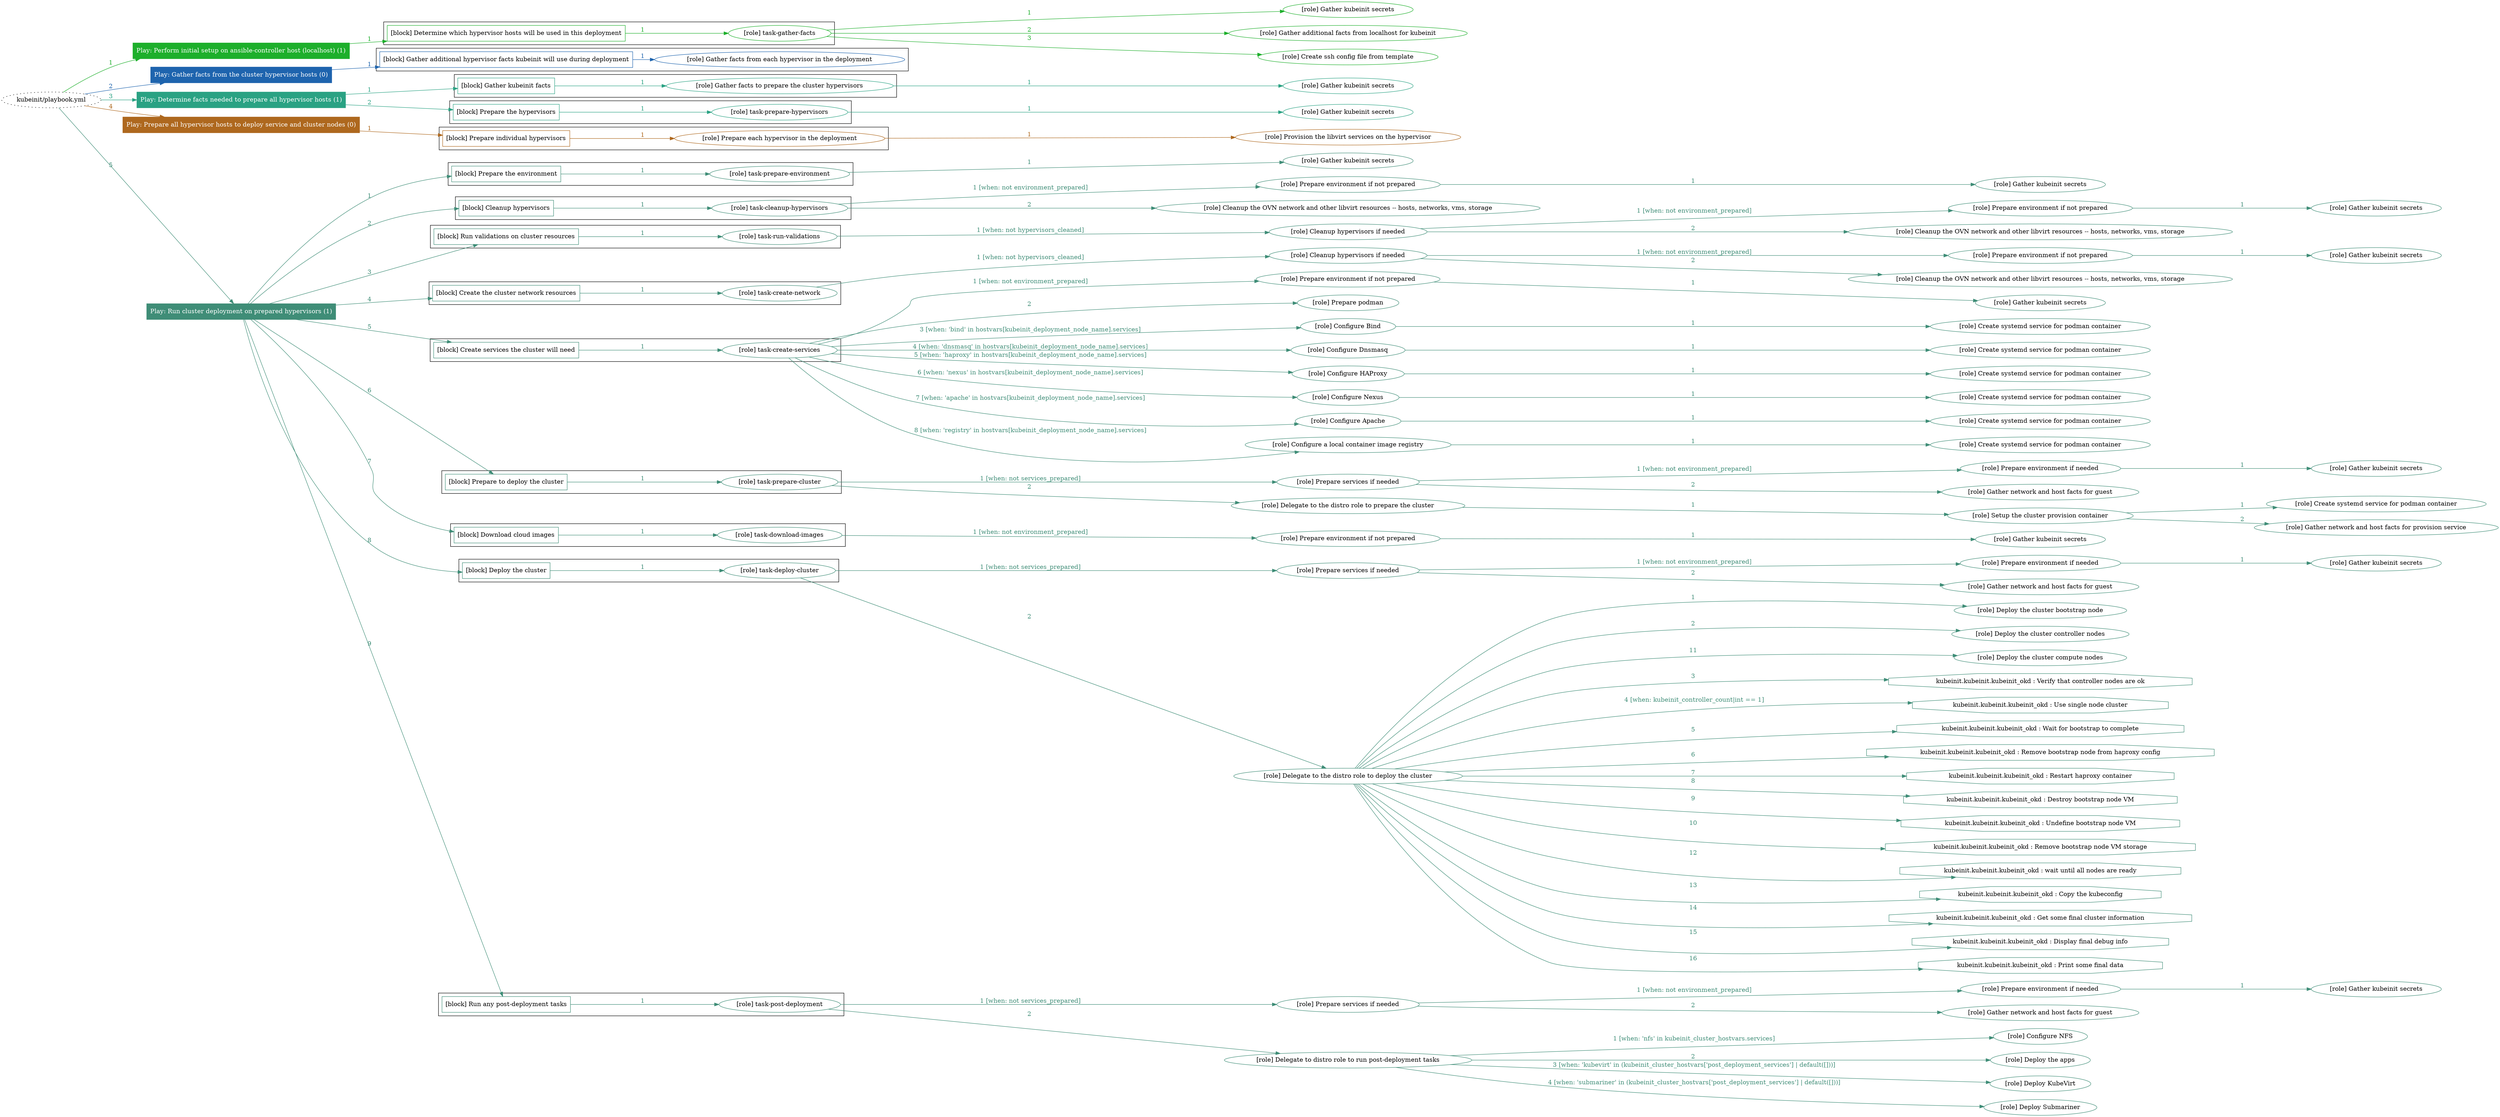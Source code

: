 digraph {
	graph [concentrate=true ordering=in rankdir=LR ratio=fill]
	edge [esep=5 sep=10]
	"kubeinit/playbook.yml" [URL="/home/runner/work/kubeinit/kubeinit/kubeinit/playbook.yml" id=playbook_97038abb style=dotted]
	play_03df67b2 [label="Play: Perform initial setup on ansible-controller host (localhost) (1)" URL="/home/runner/work/kubeinit/kubeinit/kubeinit/playbook.yml" color="#1daf2b" fontcolor="#ffffff" id=play_03df67b2 shape=box style=filled tooltip=localhost]
	"kubeinit/playbook.yml" -> play_03df67b2 [label="1 " color="#1daf2b" fontcolor="#1daf2b" id=edge_74263d75 labeltooltip="1 " tooltip="1 "]
	subgraph "Gather kubeinit secrets" {
		role_fb8f2cb3 [label="[role] Gather kubeinit secrets" URL="/home/runner/.ansible/collections/ansible_collections/kubeinit/kubeinit/roles/kubeinit_prepare/tasks/build_hypervisors_group.yml" color="#1daf2b" id=role_fb8f2cb3 tooltip="Gather kubeinit secrets"]
	}
	subgraph "Gather additional facts from localhost for kubeinit" {
		role_00f225ff [label="[role] Gather additional facts from localhost for kubeinit" URL="/home/runner/.ansible/collections/ansible_collections/kubeinit/kubeinit/roles/kubeinit_prepare/tasks/build_hypervisors_group.yml" color="#1daf2b" id=role_00f225ff tooltip="Gather additional facts from localhost for kubeinit"]
	}
	subgraph "Create ssh config file from template" {
		role_74d74114 [label="[role] Create ssh config file from template" URL="/home/runner/.ansible/collections/ansible_collections/kubeinit/kubeinit/roles/kubeinit_prepare/tasks/build_hypervisors_group.yml" color="#1daf2b" id=role_74d74114 tooltip="Create ssh config file from template"]
	}
	subgraph "task-gather-facts" {
		role_7e463cb2 [label="[role] task-gather-facts" URL="/home/runner/work/kubeinit/kubeinit/kubeinit/playbook.yml" color="#1daf2b" id=role_7e463cb2 tooltip="task-gather-facts"]
		role_7e463cb2 -> role_fb8f2cb3 [label="1 " color="#1daf2b" fontcolor="#1daf2b" id=edge_ab14f957 labeltooltip="1 " tooltip="1 "]
		role_7e463cb2 -> role_00f225ff [label="2 " color="#1daf2b" fontcolor="#1daf2b" id=edge_50ade122 labeltooltip="2 " tooltip="2 "]
		role_7e463cb2 -> role_74d74114 [label="3 " color="#1daf2b" fontcolor="#1daf2b" id=edge_1b27d3d6 labeltooltip="3 " tooltip="3 "]
	}
	subgraph "Play: Perform initial setup on ansible-controller host (localhost) (1)" {
		play_03df67b2 -> block_2ae6e36f [label=1 color="#1daf2b" fontcolor="#1daf2b" id=edge_0ad92e97 labeltooltip=1 tooltip=1]
		subgraph cluster_block_2ae6e36f {
			block_2ae6e36f [label="[block] Determine which hypervisor hosts will be used in this deployment" URL="/home/runner/work/kubeinit/kubeinit/kubeinit/playbook.yml" color="#1daf2b" id=block_2ae6e36f labeltooltip="Determine which hypervisor hosts will be used in this deployment" shape=box tooltip="Determine which hypervisor hosts will be used in this deployment"]
			block_2ae6e36f -> role_7e463cb2 [label="1 " color="#1daf2b" fontcolor="#1daf2b" id=edge_d473a0b3 labeltooltip="1 " tooltip="1 "]
		}
	}
	play_be7074a9 [label="Play: Gather facts from the cluster hypervisor hosts (0)" URL="/home/runner/work/kubeinit/kubeinit/kubeinit/playbook.yml" color="#1e64ae" fontcolor="#ffffff" id=play_be7074a9 shape=box style=filled tooltip="Play: Gather facts from the cluster hypervisor hosts (0)"]
	"kubeinit/playbook.yml" -> play_be7074a9 [label="2 " color="#1e64ae" fontcolor="#1e64ae" id=edge_7219b8a0 labeltooltip="2 " tooltip="2 "]
	subgraph "Gather facts from each hypervisor in the deployment" {
		role_b377a612 [label="[role] Gather facts from each hypervisor in the deployment" URL="/home/runner/work/kubeinit/kubeinit/kubeinit/playbook.yml" color="#1e64ae" id=role_b377a612 tooltip="Gather facts from each hypervisor in the deployment"]
	}
	subgraph "Play: Gather facts from the cluster hypervisor hosts (0)" {
		play_be7074a9 -> block_99c26bfa [label=1 color="#1e64ae" fontcolor="#1e64ae" id=edge_43b965ce labeltooltip=1 tooltip=1]
		subgraph cluster_block_99c26bfa {
			block_99c26bfa [label="[block] Gather additional hypervisor facts kubeinit will use during deployment" URL="/home/runner/work/kubeinit/kubeinit/kubeinit/playbook.yml" color="#1e64ae" id=block_99c26bfa labeltooltip="Gather additional hypervisor facts kubeinit will use during deployment" shape=box tooltip="Gather additional hypervisor facts kubeinit will use during deployment"]
			block_99c26bfa -> role_b377a612 [label="1 " color="#1e64ae" fontcolor="#1e64ae" id=edge_d4ed68bb labeltooltip="1 " tooltip="1 "]
		}
	}
	play_e9ed28de [label="Play: Determine facts needed to prepare all hypervisor hosts (1)" URL="/home/runner/work/kubeinit/kubeinit/kubeinit/playbook.yml" color="#2aa283" fontcolor="#ffffff" id=play_e9ed28de shape=box style=filled tooltip=localhost]
	"kubeinit/playbook.yml" -> play_e9ed28de [label="3 " color="#2aa283" fontcolor="#2aa283" id=edge_7fbc4d49 labeltooltip="3 " tooltip="3 "]
	subgraph "Gather kubeinit secrets" {
		role_f86a0471 [label="[role] Gather kubeinit secrets" URL="/home/runner/.ansible/collections/ansible_collections/kubeinit/kubeinit/roles/kubeinit_prepare/tasks/gather_kubeinit_facts.yml" color="#2aa283" id=role_f86a0471 tooltip="Gather kubeinit secrets"]
	}
	subgraph "Gather facts to prepare the cluster hypervisors" {
		role_12634994 [label="[role] Gather facts to prepare the cluster hypervisors" URL="/home/runner/work/kubeinit/kubeinit/kubeinit/playbook.yml" color="#2aa283" id=role_12634994 tooltip="Gather facts to prepare the cluster hypervisors"]
		role_12634994 -> role_f86a0471 [label="1 " color="#2aa283" fontcolor="#2aa283" id=edge_937f2a38 labeltooltip="1 " tooltip="1 "]
	}
	subgraph "Gather kubeinit secrets" {
		role_7601add1 [label="[role] Gather kubeinit secrets" URL="/home/runner/.ansible/collections/ansible_collections/kubeinit/kubeinit/roles/kubeinit_prepare/tasks/gather_kubeinit_facts.yml" color="#2aa283" id=role_7601add1 tooltip="Gather kubeinit secrets"]
	}
	subgraph "task-prepare-hypervisors" {
		role_1cdb2eae [label="[role] task-prepare-hypervisors" URL="/home/runner/work/kubeinit/kubeinit/kubeinit/playbook.yml" color="#2aa283" id=role_1cdb2eae tooltip="task-prepare-hypervisors"]
		role_1cdb2eae -> role_7601add1 [label="1 " color="#2aa283" fontcolor="#2aa283" id=edge_571f306e labeltooltip="1 " tooltip="1 "]
	}
	subgraph "Play: Determine facts needed to prepare all hypervisor hosts (1)" {
		play_e9ed28de -> block_b117a655 [label=1 color="#2aa283" fontcolor="#2aa283" id=edge_1274ebfa labeltooltip=1 tooltip=1]
		subgraph cluster_block_b117a655 {
			block_b117a655 [label="[block] Gather kubeinit facts" URL="/home/runner/work/kubeinit/kubeinit/kubeinit/playbook.yml" color="#2aa283" id=block_b117a655 labeltooltip="Gather kubeinit facts" shape=box tooltip="Gather kubeinit facts"]
			block_b117a655 -> role_12634994 [label="1 " color="#2aa283" fontcolor="#2aa283" id=edge_4343a269 labeltooltip="1 " tooltip="1 "]
		}
		play_e9ed28de -> block_bde272e9 [label=2 color="#2aa283" fontcolor="#2aa283" id=edge_1556c800 labeltooltip=2 tooltip=2]
		subgraph cluster_block_bde272e9 {
			block_bde272e9 [label="[block] Prepare the hypervisors" URL="/home/runner/work/kubeinit/kubeinit/kubeinit/playbook.yml" color="#2aa283" id=block_bde272e9 labeltooltip="Prepare the hypervisors" shape=box tooltip="Prepare the hypervisors"]
			block_bde272e9 -> role_1cdb2eae [label="1 " color="#2aa283" fontcolor="#2aa283" id=edge_0a495acd labeltooltip="1 " tooltip="1 "]
		}
	}
	play_8f053a16 [label="Play: Prepare all hypervisor hosts to deploy service and cluster nodes (0)" URL="/home/runner/work/kubeinit/kubeinit/kubeinit/playbook.yml" color="#ae681e" fontcolor="#ffffff" id=play_8f053a16 shape=box style=filled tooltip="Play: Prepare all hypervisor hosts to deploy service and cluster nodes (0)"]
	"kubeinit/playbook.yml" -> play_8f053a16 [label="4 " color="#ae681e" fontcolor="#ae681e" id=edge_57359eb8 labeltooltip="4 " tooltip="4 "]
	subgraph "Provision the libvirt services on the hypervisor" {
		role_05aeb9f5 [label="[role] Provision the libvirt services on the hypervisor" URL="/home/runner/.ansible/collections/ansible_collections/kubeinit/kubeinit/roles/kubeinit_prepare/tasks/prepare_hypervisor.yml" color="#ae681e" id=role_05aeb9f5 tooltip="Provision the libvirt services on the hypervisor"]
	}
	subgraph "Prepare each hypervisor in the deployment" {
		role_4a5925ab [label="[role] Prepare each hypervisor in the deployment" URL="/home/runner/work/kubeinit/kubeinit/kubeinit/playbook.yml" color="#ae681e" id=role_4a5925ab tooltip="Prepare each hypervisor in the deployment"]
		role_4a5925ab -> role_05aeb9f5 [label="1 " color="#ae681e" fontcolor="#ae681e" id=edge_8b7f67e8 labeltooltip="1 " tooltip="1 "]
	}
	subgraph "Play: Prepare all hypervisor hosts to deploy service and cluster nodes (0)" {
		play_8f053a16 -> block_93094846 [label=1 color="#ae681e" fontcolor="#ae681e" id=edge_84639d8c labeltooltip=1 tooltip=1]
		subgraph cluster_block_93094846 {
			block_93094846 [label="[block] Prepare individual hypervisors" URL="/home/runner/work/kubeinit/kubeinit/kubeinit/playbook.yml" color="#ae681e" id=block_93094846 labeltooltip="Prepare individual hypervisors" shape=box tooltip="Prepare individual hypervisors"]
			block_93094846 -> role_4a5925ab [label="1 " color="#ae681e" fontcolor="#ae681e" id=edge_3f989ccb labeltooltip="1 " tooltip="1 "]
		}
	}
	play_b8959ddc [label="Play: Run cluster deployment on prepared hypervisors (1)" URL="/home/runner/work/kubeinit/kubeinit/kubeinit/playbook.yml" color="#3f8d77" fontcolor="#ffffff" id=play_b8959ddc shape=box style=filled tooltip=localhost]
	"kubeinit/playbook.yml" -> play_b8959ddc [label="5 " color="#3f8d77" fontcolor="#3f8d77" id=edge_c9ce84da labeltooltip="5 " tooltip="5 "]
	subgraph "Gather kubeinit secrets" {
		role_9a0b2ad7 [label="[role] Gather kubeinit secrets" URL="/home/runner/.ansible/collections/ansible_collections/kubeinit/kubeinit/roles/kubeinit_prepare/tasks/gather_kubeinit_facts.yml" color="#3f8d77" id=role_9a0b2ad7 tooltip="Gather kubeinit secrets"]
	}
	subgraph "task-prepare-environment" {
		role_896a96d1 [label="[role] task-prepare-environment" URL="/home/runner/work/kubeinit/kubeinit/kubeinit/playbook.yml" color="#3f8d77" id=role_896a96d1 tooltip="task-prepare-environment"]
		role_896a96d1 -> role_9a0b2ad7 [label="1 " color="#3f8d77" fontcolor="#3f8d77" id=edge_436642a6 labeltooltip="1 " tooltip="1 "]
	}
	subgraph "Gather kubeinit secrets" {
		role_c9ab7f9d [label="[role] Gather kubeinit secrets" URL="/home/runner/.ansible/collections/ansible_collections/kubeinit/kubeinit/roles/kubeinit_prepare/tasks/gather_kubeinit_facts.yml" color="#3f8d77" id=role_c9ab7f9d tooltip="Gather kubeinit secrets"]
	}
	subgraph "Prepare environment if not prepared" {
		role_f99799c5 [label="[role] Prepare environment if not prepared" URL="/home/runner/.ansible/collections/ansible_collections/kubeinit/kubeinit/roles/kubeinit_prepare/tasks/cleanup_hypervisors.yml" color="#3f8d77" id=role_f99799c5 tooltip="Prepare environment if not prepared"]
		role_f99799c5 -> role_c9ab7f9d [label="1 " color="#3f8d77" fontcolor="#3f8d77" id=edge_8b6bb4e9 labeltooltip="1 " tooltip="1 "]
	}
	subgraph "Cleanup the OVN network and other libvirt resources -- hosts, networks, vms, storage" {
		role_4b274dbb [label="[role] Cleanup the OVN network and other libvirt resources -- hosts, networks, vms, storage" URL="/home/runner/.ansible/collections/ansible_collections/kubeinit/kubeinit/roles/kubeinit_prepare/tasks/cleanup_hypervisors.yml" color="#3f8d77" id=role_4b274dbb tooltip="Cleanup the OVN network and other libvirt resources -- hosts, networks, vms, storage"]
	}
	subgraph "task-cleanup-hypervisors" {
		role_89ea9226 [label="[role] task-cleanup-hypervisors" URL="/home/runner/work/kubeinit/kubeinit/kubeinit/playbook.yml" color="#3f8d77" id=role_89ea9226 tooltip="task-cleanup-hypervisors"]
		role_89ea9226 -> role_f99799c5 [label="1 [when: not environment_prepared]" color="#3f8d77" fontcolor="#3f8d77" id=edge_e76da2a9 labeltooltip="1 [when: not environment_prepared]" tooltip="1 [when: not environment_prepared]"]
		role_89ea9226 -> role_4b274dbb [label="2 " color="#3f8d77" fontcolor="#3f8d77" id=edge_5b8c9189 labeltooltip="2 " tooltip="2 "]
	}
	subgraph "Gather kubeinit secrets" {
		role_6776fe63 [label="[role] Gather kubeinit secrets" URL="/home/runner/.ansible/collections/ansible_collections/kubeinit/kubeinit/roles/kubeinit_prepare/tasks/gather_kubeinit_facts.yml" color="#3f8d77" id=role_6776fe63 tooltip="Gather kubeinit secrets"]
	}
	subgraph "Prepare environment if not prepared" {
		role_dad5979f [label="[role] Prepare environment if not prepared" URL="/home/runner/.ansible/collections/ansible_collections/kubeinit/kubeinit/roles/kubeinit_prepare/tasks/cleanup_hypervisors.yml" color="#3f8d77" id=role_dad5979f tooltip="Prepare environment if not prepared"]
		role_dad5979f -> role_6776fe63 [label="1 " color="#3f8d77" fontcolor="#3f8d77" id=edge_af348773 labeltooltip="1 " tooltip="1 "]
	}
	subgraph "Cleanup the OVN network and other libvirt resources -- hosts, networks, vms, storage" {
		role_2874a8ee [label="[role] Cleanup the OVN network and other libvirt resources -- hosts, networks, vms, storage" URL="/home/runner/.ansible/collections/ansible_collections/kubeinit/kubeinit/roles/kubeinit_prepare/tasks/cleanup_hypervisors.yml" color="#3f8d77" id=role_2874a8ee tooltip="Cleanup the OVN network and other libvirt resources -- hosts, networks, vms, storage"]
	}
	subgraph "Cleanup hypervisors if needed" {
		role_c14d1101 [label="[role] Cleanup hypervisors if needed" URL="/home/runner/.ansible/collections/ansible_collections/kubeinit/kubeinit/roles/kubeinit_validations/tasks/main.yml" color="#3f8d77" id=role_c14d1101 tooltip="Cleanup hypervisors if needed"]
		role_c14d1101 -> role_dad5979f [label="1 [when: not environment_prepared]" color="#3f8d77" fontcolor="#3f8d77" id=edge_7dcef757 labeltooltip="1 [when: not environment_prepared]" tooltip="1 [when: not environment_prepared]"]
		role_c14d1101 -> role_2874a8ee [label="2 " color="#3f8d77" fontcolor="#3f8d77" id=edge_8d78e0d6 labeltooltip="2 " tooltip="2 "]
	}
	subgraph "task-run-validations" {
		role_ae6b4f17 [label="[role] task-run-validations" URL="/home/runner/work/kubeinit/kubeinit/kubeinit/playbook.yml" color="#3f8d77" id=role_ae6b4f17 tooltip="task-run-validations"]
		role_ae6b4f17 -> role_c14d1101 [label="1 [when: not hypervisors_cleaned]" color="#3f8d77" fontcolor="#3f8d77" id=edge_97012cba labeltooltip="1 [when: not hypervisors_cleaned]" tooltip="1 [when: not hypervisors_cleaned]"]
	}
	subgraph "Gather kubeinit secrets" {
		role_de912b62 [label="[role] Gather kubeinit secrets" URL="/home/runner/.ansible/collections/ansible_collections/kubeinit/kubeinit/roles/kubeinit_prepare/tasks/gather_kubeinit_facts.yml" color="#3f8d77" id=role_de912b62 tooltip="Gather kubeinit secrets"]
	}
	subgraph "Prepare environment if not prepared" {
		role_59ef858e [label="[role] Prepare environment if not prepared" URL="/home/runner/.ansible/collections/ansible_collections/kubeinit/kubeinit/roles/kubeinit_prepare/tasks/cleanup_hypervisors.yml" color="#3f8d77" id=role_59ef858e tooltip="Prepare environment if not prepared"]
		role_59ef858e -> role_de912b62 [label="1 " color="#3f8d77" fontcolor="#3f8d77" id=edge_1e8b64aa labeltooltip="1 " tooltip="1 "]
	}
	subgraph "Cleanup the OVN network and other libvirt resources -- hosts, networks, vms, storage" {
		role_366a3cd2 [label="[role] Cleanup the OVN network and other libvirt resources -- hosts, networks, vms, storage" URL="/home/runner/.ansible/collections/ansible_collections/kubeinit/kubeinit/roles/kubeinit_prepare/tasks/cleanup_hypervisors.yml" color="#3f8d77" id=role_366a3cd2 tooltip="Cleanup the OVN network and other libvirt resources -- hosts, networks, vms, storage"]
	}
	subgraph "Cleanup hypervisors if needed" {
		role_0f38cc46 [label="[role] Cleanup hypervisors if needed" URL="/home/runner/.ansible/collections/ansible_collections/kubeinit/kubeinit/roles/kubeinit_libvirt/tasks/create_network.yml" color="#3f8d77" id=role_0f38cc46 tooltip="Cleanup hypervisors if needed"]
		role_0f38cc46 -> role_59ef858e [label="1 [when: not environment_prepared]" color="#3f8d77" fontcolor="#3f8d77" id=edge_56ce0e9b labeltooltip="1 [when: not environment_prepared]" tooltip="1 [when: not environment_prepared]"]
		role_0f38cc46 -> role_366a3cd2 [label="2 " color="#3f8d77" fontcolor="#3f8d77" id=edge_3e6a1369 labeltooltip="2 " tooltip="2 "]
	}
	subgraph "task-create-network" {
		role_38dd8bba [label="[role] task-create-network" URL="/home/runner/work/kubeinit/kubeinit/kubeinit/playbook.yml" color="#3f8d77" id=role_38dd8bba tooltip="task-create-network"]
		role_38dd8bba -> role_0f38cc46 [label="1 [when: not hypervisors_cleaned]" color="#3f8d77" fontcolor="#3f8d77" id=edge_8999c427 labeltooltip="1 [when: not hypervisors_cleaned]" tooltip="1 [when: not hypervisors_cleaned]"]
	}
	subgraph "Gather kubeinit secrets" {
		role_f5f09dd3 [label="[role] Gather kubeinit secrets" URL="/home/runner/.ansible/collections/ansible_collections/kubeinit/kubeinit/roles/kubeinit_prepare/tasks/gather_kubeinit_facts.yml" color="#3f8d77" id=role_f5f09dd3 tooltip="Gather kubeinit secrets"]
	}
	subgraph "Prepare environment if not prepared" {
		role_0c68a072 [label="[role] Prepare environment if not prepared" URL="/home/runner/.ansible/collections/ansible_collections/kubeinit/kubeinit/roles/kubeinit_services/tasks/main.yml" color="#3f8d77" id=role_0c68a072 tooltip="Prepare environment if not prepared"]
		role_0c68a072 -> role_f5f09dd3 [label="1 " color="#3f8d77" fontcolor="#3f8d77" id=edge_f49a9e36 labeltooltip="1 " tooltip="1 "]
	}
	subgraph "Prepare podman" {
		role_2d701079 [label="[role] Prepare podman" URL="/home/runner/.ansible/collections/ansible_collections/kubeinit/kubeinit/roles/kubeinit_services/tasks/00_create_service_pod.yml" color="#3f8d77" id=role_2d701079 tooltip="Prepare podman"]
	}
	subgraph "Create systemd service for podman container" {
		role_d9616d8f [label="[role] Create systemd service for podman container" URL="/home/runner/.ansible/collections/ansible_collections/kubeinit/kubeinit/roles/kubeinit_bind/tasks/main.yml" color="#3f8d77" id=role_d9616d8f tooltip="Create systemd service for podman container"]
	}
	subgraph "Configure Bind" {
		role_f08319b6 [label="[role] Configure Bind" URL="/home/runner/.ansible/collections/ansible_collections/kubeinit/kubeinit/roles/kubeinit_services/tasks/start_services_containers.yml" color="#3f8d77" id=role_f08319b6 tooltip="Configure Bind"]
		role_f08319b6 -> role_d9616d8f [label="1 " color="#3f8d77" fontcolor="#3f8d77" id=edge_e964415d labeltooltip="1 " tooltip="1 "]
	}
	subgraph "Create systemd service for podman container" {
		role_be539624 [label="[role] Create systemd service for podman container" URL="/home/runner/.ansible/collections/ansible_collections/kubeinit/kubeinit/roles/kubeinit_dnsmasq/tasks/main.yml" color="#3f8d77" id=role_be539624 tooltip="Create systemd service for podman container"]
	}
	subgraph "Configure Dnsmasq" {
		role_65de4dfd [label="[role] Configure Dnsmasq" URL="/home/runner/.ansible/collections/ansible_collections/kubeinit/kubeinit/roles/kubeinit_services/tasks/start_services_containers.yml" color="#3f8d77" id=role_65de4dfd tooltip="Configure Dnsmasq"]
		role_65de4dfd -> role_be539624 [label="1 " color="#3f8d77" fontcolor="#3f8d77" id=edge_a222c539 labeltooltip="1 " tooltip="1 "]
	}
	subgraph "Create systemd service for podman container" {
		role_fd471a8e [label="[role] Create systemd service for podman container" URL="/home/runner/.ansible/collections/ansible_collections/kubeinit/kubeinit/roles/kubeinit_haproxy/tasks/main.yml" color="#3f8d77" id=role_fd471a8e tooltip="Create systemd service for podman container"]
	}
	subgraph "Configure HAProxy" {
		role_81356d9e [label="[role] Configure HAProxy" URL="/home/runner/.ansible/collections/ansible_collections/kubeinit/kubeinit/roles/kubeinit_services/tasks/start_services_containers.yml" color="#3f8d77" id=role_81356d9e tooltip="Configure HAProxy"]
		role_81356d9e -> role_fd471a8e [label="1 " color="#3f8d77" fontcolor="#3f8d77" id=edge_ab3a06ee labeltooltip="1 " tooltip="1 "]
	}
	subgraph "Create systemd service for podman container" {
		role_e8af1a22 [label="[role] Create systemd service for podman container" URL="/home/runner/.ansible/collections/ansible_collections/kubeinit/kubeinit/roles/kubeinit_nexus/tasks/main.yml" color="#3f8d77" id=role_e8af1a22 tooltip="Create systemd service for podman container"]
	}
	subgraph "Configure Nexus" {
		role_7c75cc83 [label="[role] Configure Nexus" URL="/home/runner/.ansible/collections/ansible_collections/kubeinit/kubeinit/roles/kubeinit_services/tasks/start_services_containers.yml" color="#3f8d77" id=role_7c75cc83 tooltip="Configure Nexus"]
		role_7c75cc83 -> role_e8af1a22 [label="1 " color="#3f8d77" fontcolor="#3f8d77" id=edge_7606bfee labeltooltip="1 " tooltip="1 "]
	}
	subgraph "Create systemd service for podman container" {
		role_dd5624ee [label="[role] Create systemd service for podman container" URL="/home/runner/.ansible/collections/ansible_collections/kubeinit/kubeinit/roles/kubeinit_apache/tasks/main.yml" color="#3f8d77" id=role_dd5624ee tooltip="Create systemd service for podman container"]
	}
	subgraph "Configure Apache" {
		role_619af5d4 [label="[role] Configure Apache" URL="/home/runner/.ansible/collections/ansible_collections/kubeinit/kubeinit/roles/kubeinit_services/tasks/start_services_containers.yml" color="#3f8d77" id=role_619af5d4 tooltip="Configure Apache"]
		role_619af5d4 -> role_dd5624ee [label="1 " color="#3f8d77" fontcolor="#3f8d77" id=edge_77e5336b labeltooltip="1 " tooltip="1 "]
	}
	subgraph "Create systemd service for podman container" {
		role_c25802c0 [label="[role] Create systemd service for podman container" URL="/home/runner/.ansible/collections/ansible_collections/kubeinit/kubeinit/roles/kubeinit_registry/tasks/main.yml" color="#3f8d77" id=role_c25802c0 tooltip="Create systemd service for podman container"]
	}
	subgraph "Configure a local container image registry" {
		role_487916ea [label="[role] Configure a local container image registry" URL="/home/runner/.ansible/collections/ansible_collections/kubeinit/kubeinit/roles/kubeinit_services/tasks/start_services_containers.yml" color="#3f8d77" id=role_487916ea tooltip="Configure a local container image registry"]
		role_487916ea -> role_c25802c0 [label="1 " color="#3f8d77" fontcolor="#3f8d77" id=edge_e3410ae8 labeltooltip="1 " tooltip="1 "]
	}
	subgraph "task-create-services" {
		role_12fc8a68 [label="[role] task-create-services" URL="/home/runner/work/kubeinit/kubeinit/kubeinit/playbook.yml" color="#3f8d77" id=role_12fc8a68 tooltip="task-create-services"]
		role_12fc8a68 -> role_0c68a072 [label="1 [when: not environment_prepared]" color="#3f8d77" fontcolor="#3f8d77" id=edge_41e6cd0b labeltooltip="1 [when: not environment_prepared]" tooltip="1 [when: not environment_prepared]"]
		role_12fc8a68 -> role_2d701079 [label="2 " color="#3f8d77" fontcolor="#3f8d77" id=edge_bc8dbf4d labeltooltip="2 " tooltip="2 "]
		role_12fc8a68 -> role_f08319b6 [label="3 [when: 'bind' in hostvars[kubeinit_deployment_node_name].services]" color="#3f8d77" fontcolor="#3f8d77" id=edge_fb12db0f labeltooltip="3 [when: 'bind' in hostvars[kubeinit_deployment_node_name].services]" tooltip="3 [when: 'bind' in hostvars[kubeinit_deployment_node_name].services]"]
		role_12fc8a68 -> role_65de4dfd [label="4 [when: 'dnsmasq' in hostvars[kubeinit_deployment_node_name].services]" color="#3f8d77" fontcolor="#3f8d77" id=edge_19f561ee labeltooltip="4 [when: 'dnsmasq' in hostvars[kubeinit_deployment_node_name].services]" tooltip="4 [when: 'dnsmasq' in hostvars[kubeinit_deployment_node_name].services]"]
		role_12fc8a68 -> role_81356d9e [label="5 [when: 'haproxy' in hostvars[kubeinit_deployment_node_name].services]" color="#3f8d77" fontcolor="#3f8d77" id=edge_4170705b labeltooltip="5 [when: 'haproxy' in hostvars[kubeinit_deployment_node_name].services]" tooltip="5 [when: 'haproxy' in hostvars[kubeinit_deployment_node_name].services]"]
		role_12fc8a68 -> role_7c75cc83 [label="6 [when: 'nexus' in hostvars[kubeinit_deployment_node_name].services]" color="#3f8d77" fontcolor="#3f8d77" id=edge_6347ec1f labeltooltip="6 [when: 'nexus' in hostvars[kubeinit_deployment_node_name].services]" tooltip="6 [when: 'nexus' in hostvars[kubeinit_deployment_node_name].services]"]
		role_12fc8a68 -> role_619af5d4 [label="7 [when: 'apache' in hostvars[kubeinit_deployment_node_name].services]" color="#3f8d77" fontcolor="#3f8d77" id=edge_8d3ca18d labeltooltip="7 [when: 'apache' in hostvars[kubeinit_deployment_node_name].services]" tooltip="7 [when: 'apache' in hostvars[kubeinit_deployment_node_name].services]"]
		role_12fc8a68 -> role_487916ea [label="8 [when: 'registry' in hostvars[kubeinit_deployment_node_name].services]" color="#3f8d77" fontcolor="#3f8d77" id=edge_1f79fb38 labeltooltip="8 [when: 'registry' in hostvars[kubeinit_deployment_node_name].services]" tooltip="8 [when: 'registry' in hostvars[kubeinit_deployment_node_name].services]"]
	}
	subgraph "Gather kubeinit secrets" {
		role_ea53d425 [label="[role] Gather kubeinit secrets" URL="/home/runner/.ansible/collections/ansible_collections/kubeinit/kubeinit/roles/kubeinit_prepare/tasks/gather_kubeinit_facts.yml" color="#3f8d77" id=role_ea53d425 tooltip="Gather kubeinit secrets"]
	}
	subgraph "Prepare environment if needed" {
		role_e3c3d3b2 [label="[role] Prepare environment if needed" URL="/home/runner/.ansible/collections/ansible_collections/kubeinit/kubeinit/roles/kubeinit_services/tasks/prepare_services.yml" color="#3f8d77" id=role_e3c3d3b2 tooltip="Prepare environment if needed"]
		role_e3c3d3b2 -> role_ea53d425 [label="1 " color="#3f8d77" fontcolor="#3f8d77" id=edge_fa009903 labeltooltip="1 " tooltip="1 "]
	}
	subgraph "Gather network and host facts for guest" {
		role_bbba8071 [label="[role] Gather network and host facts for guest" URL="/home/runner/.ansible/collections/ansible_collections/kubeinit/kubeinit/roles/kubeinit_services/tasks/prepare_services.yml" color="#3f8d77" id=role_bbba8071 tooltip="Gather network and host facts for guest"]
	}
	subgraph "Prepare services if needed" {
		role_d8e27d6e [label="[role] Prepare services if needed" URL="/home/runner/.ansible/collections/ansible_collections/kubeinit/kubeinit/roles/kubeinit_prepare/tasks/prepare_cluster.yml" color="#3f8d77" id=role_d8e27d6e tooltip="Prepare services if needed"]
		role_d8e27d6e -> role_e3c3d3b2 [label="1 [when: not environment_prepared]" color="#3f8d77" fontcolor="#3f8d77" id=edge_68e3d554 labeltooltip="1 [when: not environment_prepared]" tooltip="1 [when: not environment_prepared]"]
		role_d8e27d6e -> role_bbba8071 [label="2 " color="#3f8d77" fontcolor="#3f8d77" id=edge_667f311c labeltooltip="2 " tooltip="2 "]
	}
	subgraph "Create systemd service for podman container" {
		role_ac3d0896 [label="[role] Create systemd service for podman container" URL="/home/runner/.ansible/collections/ansible_collections/kubeinit/kubeinit/roles/kubeinit_services/tasks/create_provision_container.yml" color="#3f8d77" id=role_ac3d0896 tooltip="Create systemd service for podman container"]
	}
	subgraph "Gather network and host facts for provision service" {
		role_6520813c [label="[role] Gather network and host facts for provision service" URL="/home/runner/.ansible/collections/ansible_collections/kubeinit/kubeinit/roles/kubeinit_services/tasks/create_provision_container.yml" color="#3f8d77" id=role_6520813c tooltip="Gather network and host facts for provision service"]
	}
	subgraph "Setup the cluster provision container" {
		role_75bb563a [label="[role] Setup the cluster provision container" URL="/home/runner/.ansible/collections/ansible_collections/kubeinit/kubeinit/roles/kubeinit_okd/tasks/prepare_cluster.yml" color="#3f8d77" id=role_75bb563a tooltip="Setup the cluster provision container"]
		role_75bb563a -> role_ac3d0896 [label="1 " color="#3f8d77" fontcolor="#3f8d77" id=edge_ddbfbdfa labeltooltip="1 " tooltip="1 "]
		role_75bb563a -> role_6520813c [label="2 " color="#3f8d77" fontcolor="#3f8d77" id=edge_557cf30d labeltooltip="2 " tooltip="2 "]
	}
	subgraph "Delegate to the distro role to prepare the cluster" {
		role_362cb3e1 [label="[role] Delegate to the distro role to prepare the cluster" URL="/home/runner/.ansible/collections/ansible_collections/kubeinit/kubeinit/roles/kubeinit_prepare/tasks/prepare_cluster.yml" color="#3f8d77" id=role_362cb3e1 tooltip="Delegate to the distro role to prepare the cluster"]
		role_362cb3e1 -> role_75bb563a [label="1 " color="#3f8d77" fontcolor="#3f8d77" id=edge_8094d83f labeltooltip="1 " tooltip="1 "]
	}
	subgraph "task-prepare-cluster" {
		role_f4372cdd [label="[role] task-prepare-cluster" URL="/home/runner/work/kubeinit/kubeinit/kubeinit/playbook.yml" color="#3f8d77" id=role_f4372cdd tooltip="task-prepare-cluster"]
		role_f4372cdd -> role_d8e27d6e [label="1 [when: not services_prepared]" color="#3f8d77" fontcolor="#3f8d77" id=edge_699f213e labeltooltip="1 [when: not services_prepared]" tooltip="1 [when: not services_prepared]"]
		role_f4372cdd -> role_362cb3e1 [label="2 " color="#3f8d77" fontcolor="#3f8d77" id=edge_53195394 labeltooltip="2 " tooltip="2 "]
	}
	subgraph "Gather kubeinit secrets" {
		role_0a552423 [label="[role] Gather kubeinit secrets" URL="/home/runner/.ansible/collections/ansible_collections/kubeinit/kubeinit/roles/kubeinit_prepare/tasks/gather_kubeinit_facts.yml" color="#3f8d77" id=role_0a552423 tooltip="Gather kubeinit secrets"]
	}
	subgraph "Prepare environment if not prepared" {
		role_f61b2c0b [label="[role] Prepare environment if not prepared" URL="/home/runner/.ansible/collections/ansible_collections/kubeinit/kubeinit/roles/kubeinit_libvirt/tasks/download_cloud_images.yml" color="#3f8d77" id=role_f61b2c0b tooltip="Prepare environment if not prepared"]
		role_f61b2c0b -> role_0a552423 [label="1 " color="#3f8d77" fontcolor="#3f8d77" id=edge_113f53f3 labeltooltip="1 " tooltip="1 "]
	}
	subgraph "task-download-images" {
		role_a07de021 [label="[role] task-download-images" URL="/home/runner/work/kubeinit/kubeinit/kubeinit/playbook.yml" color="#3f8d77" id=role_a07de021 tooltip="task-download-images"]
		role_a07de021 -> role_f61b2c0b [label="1 [when: not environment_prepared]" color="#3f8d77" fontcolor="#3f8d77" id=edge_870c273a labeltooltip="1 [when: not environment_prepared]" tooltip="1 [when: not environment_prepared]"]
	}
	subgraph "Gather kubeinit secrets" {
		role_0d4983ca [label="[role] Gather kubeinit secrets" URL="/home/runner/.ansible/collections/ansible_collections/kubeinit/kubeinit/roles/kubeinit_prepare/tasks/gather_kubeinit_facts.yml" color="#3f8d77" id=role_0d4983ca tooltip="Gather kubeinit secrets"]
	}
	subgraph "Prepare environment if needed" {
		role_8e8443e9 [label="[role] Prepare environment if needed" URL="/home/runner/.ansible/collections/ansible_collections/kubeinit/kubeinit/roles/kubeinit_services/tasks/prepare_services.yml" color="#3f8d77" id=role_8e8443e9 tooltip="Prepare environment if needed"]
		role_8e8443e9 -> role_0d4983ca [label="1 " color="#3f8d77" fontcolor="#3f8d77" id=edge_c5eec834 labeltooltip="1 " tooltip="1 "]
	}
	subgraph "Gather network and host facts for guest" {
		role_37b28241 [label="[role] Gather network and host facts for guest" URL="/home/runner/.ansible/collections/ansible_collections/kubeinit/kubeinit/roles/kubeinit_services/tasks/prepare_services.yml" color="#3f8d77" id=role_37b28241 tooltip="Gather network and host facts for guest"]
	}
	subgraph "Prepare services if needed" {
		role_2bdd013a [label="[role] Prepare services if needed" URL="/home/runner/.ansible/collections/ansible_collections/kubeinit/kubeinit/roles/kubeinit_prepare/tasks/deploy_cluster.yml" color="#3f8d77" id=role_2bdd013a tooltip="Prepare services if needed"]
		role_2bdd013a -> role_8e8443e9 [label="1 [when: not environment_prepared]" color="#3f8d77" fontcolor="#3f8d77" id=edge_f8cf25f2 labeltooltip="1 [when: not environment_prepared]" tooltip="1 [when: not environment_prepared]"]
		role_2bdd013a -> role_37b28241 [label="2 " color="#3f8d77" fontcolor="#3f8d77" id=edge_d1237ccc labeltooltip="2 " tooltip="2 "]
	}
	subgraph "Deploy the cluster bootstrap node" {
		role_f7f809c8 [label="[role] Deploy the cluster bootstrap node" URL="/home/runner/.ansible/collections/ansible_collections/kubeinit/kubeinit/roles/kubeinit_okd/tasks/main.yml" color="#3f8d77" id=role_f7f809c8 tooltip="Deploy the cluster bootstrap node"]
	}
	subgraph "Deploy the cluster controller nodes" {
		role_b24d9501 [label="[role] Deploy the cluster controller nodes" URL="/home/runner/.ansible/collections/ansible_collections/kubeinit/kubeinit/roles/kubeinit_okd/tasks/main.yml" color="#3f8d77" id=role_b24d9501 tooltip="Deploy the cluster controller nodes"]
	}
	subgraph "Deploy the cluster compute nodes" {
		role_3a5a4fdb [label="[role] Deploy the cluster compute nodes" URL="/home/runner/.ansible/collections/ansible_collections/kubeinit/kubeinit/roles/kubeinit_okd/tasks/main.yml" color="#3f8d77" id=role_3a5a4fdb tooltip="Deploy the cluster compute nodes"]
	}
	subgraph "Delegate to the distro role to deploy the cluster" {
		role_b4f7917a [label="[role] Delegate to the distro role to deploy the cluster" URL="/home/runner/.ansible/collections/ansible_collections/kubeinit/kubeinit/roles/kubeinit_prepare/tasks/deploy_cluster.yml" color="#3f8d77" id=role_b4f7917a tooltip="Delegate to the distro role to deploy the cluster"]
		role_b4f7917a -> role_f7f809c8 [label="1 " color="#3f8d77" fontcolor="#3f8d77" id=edge_f15ad353 labeltooltip="1 " tooltip="1 "]
		role_b4f7917a -> role_b24d9501 [label="2 " color="#3f8d77" fontcolor="#3f8d77" id=edge_c5e8305a labeltooltip="2 " tooltip="2 "]
		task_b49f0746 [label="kubeinit.kubeinit.kubeinit_okd : Verify that controller nodes are ok" URL="/home/runner/.ansible/collections/ansible_collections/kubeinit/kubeinit/roles/kubeinit_okd/tasks/main.yml" color="#3f8d77" id=task_b49f0746 shape=octagon tooltip="kubeinit.kubeinit.kubeinit_okd : Verify that controller nodes are ok"]
		role_b4f7917a -> task_b49f0746 [label="3 " color="#3f8d77" fontcolor="#3f8d77" id=edge_6507d9e7 labeltooltip="3 " tooltip="3 "]
		task_2795b1a0 [label="kubeinit.kubeinit.kubeinit_okd : Use single node cluster" URL="/home/runner/.ansible/collections/ansible_collections/kubeinit/kubeinit/roles/kubeinit_okd/tasks/main.yml" color="#3f8d77" id=task_2795b1a0 shape=octagon tooltip="kubeinit.kubeinit.kubeinit_okd : Use single node cluster"]
		role_b4f7917a -> task_2795b1a0 [label="4 [when: kubeinit_controller_count|int == 1]" color="#3f8d77" fontcolor="#3f8d77" id=edge_36582093 labeltooltip="4 [when: kubeinit_controller_count|int == 1]" tooltip="4 [when: kubeinit_controller_count|int == 1]"]
		task_52c00b09 [label="kubeinit.kubeinit.kubeinit_okd : Wait for bootstrap to complete" URL="/home/runner/.ansible/collections/ansible_collections/kubeinit/kubeinit/roles/kubeinit_okd/tasks/main.yml" color="#3f8d77" id=task_52c00b09 shape=octagon tooltip="kubeinit.kubeinit.kubeinit_okd : Wait for bootstrap to complete"]
		role_b4f7917a -> task_52c00b09 [label="5 " color="#3f8d77" fontcolor="#3f8d77" id=edge_dfc09c73 labeltooltip="5 " tooltip="5 "]
		task_8e176d91 [label="kubeinit.kubeinit.kubeinit_okd : Remove bootstrap node from haproxy config" URL="/home/runner/.ansible/collections/ansible_collections/kubeinit/kubeinit/roles/kubeinit_okd/tasks/main.yml" color="#3f8d77" id=task_8e176d91 shape=octagon tooltip="kubeinit.kubeinit.kubeinit_okd : Remove bootstrap node from haproxy config"]
		role_b4f7917a -> task_8e176d91 [label="6 " color="#3f8d77" fontcolor="#3f8d77" id=edge_a4847842 labeltooltip="6 " tooltip="6 "]
		task_eaa98610 [label="kubeinit.kubeinit.kubeinit_okd : Restart haproxy container" URL="/home/runner/.ansible/collections/ansible_collections/kubeinit/kubeinit/roles/kubeinit_okd/tasks/main.yml" color="#3f8d77" id=task_eaa98610 shape=octagon tooltip="kubeinit.kubeinit.kubeinit_okd : Restart haproxy container"]
		role_b4f7917a -> task_eaa98610 [label="7 " color="#3f8d77" fontcolor="#3f8d77" id=edge_97bdc464 labeltooltip="7 " tooltip="7 "]
		task_3c4bc02f [label="kubeinit.kubeinit.kubeinit_okd : Destroy bootstrap node VM" URL="/home/runner/.ansible/collections/ansible_collections/kubeinit/kubeinit/roles/kubeinit_okd/tasks/main.yml" color="#3f8d77" id=task_3c4bc02f shape=octagon tooltip="kubeinit.kubeinit.kubeinit_okd : Destroy bootstrap node VM"]
		role_b4f7917a -> task_3c4bc02f [label="8 " color="#3f8d77" fontcolor="#3f8d77" id=edge_85ccdaa5 labeltooltip="8 " tooltip="8 "]
		task_b0f82f96 [label="kubeinit.kubeinit.kubeinit_okd : Undefine bootstrap node VM" URL="/home/runner/.ansible/collections/ansible_collections/kubeinit/kubeinit/roles/kubeinit_okd/tasks/main.yml" color="#3f8d77" id=task_b0f82f96 shape=octagon tooltip="kubeinit.kubeinit.kubeinit_okd : Undefine bootstrap node VM"]
		role_b4f7917a -> task_b0f82f96 [label="9 " color="#3f8d77" fontcolor="#3f8d77" id=edge_fa6fb084 labeltooltip="9 " tooltip="9 "]
		task_baa1f20c [label="kubeinit.kubeinit.kubeinit_okd : Remove bootstrap node VM storage" URL="/home/runner/.ansible/collections/ansible_collections/kubeinit/kubeinit/roles/kubeinit_okd/tasks/main.yml" color="#3f8d77" id=task_baa1f20c shape=octagon tooltip="kubeinit.kubeinit.kubeinit_okd : Remove bootstrap node VM storage"]
		role_b4f7917a -> task_baa1f20c [label="10 " color="#3f8d77" fontcolor="#3f8d77" id=edge_11a0a3dd labeltooltip="10 " tooltip="10 "]
		role_b4f7917a -> role_3a5a4fdb [label="11 " color="#3f8d77" fontcolor="#3f8d77" id=edge_43a586a0 labeltooltip="11 " tooltip="11 "]
		task_2fe5d86f [label="kubeinit.kubeinit.kubeinit_okd : wait until all nodes are ready" URL="/home/runner/.ansible/collections/ansible_collections/kubeinit/kubeinit/roles/kubeinit_okd/tasks/main.yml" color="#3f8d77" id=task_2fe5d86f shape=octagon tooltip="kubeinit.kubeinit.kubeinit_okd : wait until all nodes are ready"]
		role_b4f7917a -> task_2fe5d86f [label="12 " color="#3f8d77" fontcolor="#3f8d77" id=edge_f5683795 labeltooltip="12 " tooltip="12 "]
		task_9179599c [label="kubeinit.kubeinit.kubeinit_okd : Copy the kubeconfig" URL="/home/runner/.ansible/collections/ansible_collections/kubeinit/kubeinit/roles/kubeinit_okd/tasks/main.yml" color="#3f8d77" id=task_9179599c shape=octagon tooltip="kubeinit.kubeinit.kubeinit_okd : Copy the kubeconfig"]
		role_b4f7917a -> task_9179599c [label="13 " color="#3f8d77" fontcolor="#3f8d77" id=edge_b54cc537 labeltooltip="13 " tooltip="13 "]
		task_01c9fb76 [label="kubeinit.kubeinit.kubeinit_okd : Get some final cluster information" URL="/home/runner/.ansible/collections/ansible_collections/kubeinit/kubeinit/roles/kubeinit_okd/tasks/main.yml" color="#3f8d77" id=task_01c9fb76 shape=octagon tooltip="kubeinit.kubeinit.kubeinit_okd : Get some final cluster information"]
		role_b4f7917a -> task_01c9fb76 [label="14 " color="#3f8d77" fontcolor="#3f8d77" id=edge_a828e4bf labeltooltip="14 " tooltip="14 "]
		task_a8bf856f [label="kubeinit.kubeinit.kubeinit_okd : Display final debug info" URL="/home/runner/.ansible/collections/ansible_collections/kubeinit/kubeinit/roles/kubeinit_okd/tasks/main.yml" color="#3f8d77" id=task_a8bf856f shape=octagon tooltip="kubeinit.kubeinit.kubeinit_okd : Display final debug info"]
		role_b4f7917a -> task_a8bf856f [label="15 " color="#3f8d77" fontcolor="#3f8d77" id=edge_80ec8ec9 labeltooltip="15 " tooltip="15 "]
		task_a355c3c0 [label="kubeinit.kubeinit.kubeinit_okd : Print some final data" URL="/home/runner/.ansible/collections/ansible_collections/kubeinit/kubeinit/roles/kubeinit_okd/tasks/main.yml" color="#3f8d77" id=task_a355c3c0 shape=octagon tooltip="kubeinit.kubeinit.kubeinit_okd : Print some final data"]
		role_b4f7917a -> task_a355c3c0 [label="16 " color="#3f8d77" fontcolor="#3f8d77" id=edge_78a00c08 labeltooltip="16 " tooltip="16 "]
	}
	subgraph "task-deploy-cluster" {
		role_4975fc2d [label="[role] task-deploy-cluster" URL="/home/runner/work/kubeinit/kubeinit/kubeinit/playbook.yml" color="#3f8d77" id=role_4975fc2d tooltip="task-deploy-cluster"]
		role_4975fc2d -> role_2bdd013a [label="1 [when: not services_prepared]" color="#3f8d77" fontcolor="#3f8d77" id=edge_9f0e77b9 labeltooltip="1 [when: not services_prepared]" tooltip="1 [when: not services_prepared]"]
		role_4975fc2d -> role_b4f7917a [label="2 " color="#3f8d77" fontcolor="#3f8d77" id=edge_7f0033d8 labeltooltip="2 " tooltip="2 "]
	}
	subgraph "Gather kubeinit secrets" {
		role_516b510c [label="[role] Gather kubeinit secrets" URL="/home/runner/.ansible/collections/ansible_collections/kubeinit/kubeinit/roles/kubeinit_prepare/tasks/gather_kubeinit_facts.yml" color="#3f8d77" id=role_516b510c tooltip="Gather kubeinit secrets"]
	}
	subgraph "Prepare environment if needed" {
		role_59e91ca7 [label="[role] Prepare environment if needed" URL="/home/runner/.ansible/collections/ansible_collections/kubeinit/kubeinit/roles/kubeinit_services/tasks/prepare_services.yml" color="#3f8d77" id=role_59e91ca7 tooltip="Prepare environment if needed"]
		role_59e91ca7 -> role_516b510c [label="1 " color="#3f8d77" fontcolor="#3f8d77" id=edge_d69849bc labeltooltip="1 " tooltip="1 "]
	}
	subgraph "Gather network and host facts for guest" {
		role_5feb881c [label="[role] Gather network and host facts for guest" URL="/home/runner/.ansible/collections/ansible_collections/kubeinit/kubeinit/roles/kubeinit_services/tasks/prepare_services.yml" color="#3f8d77" id=role_5feb881c tooltip="Gather network and host facts for guest"]
	}
	subgraph "Prepare services if needed" {
		role_ee760f0c [label="[role] Prepare services if needed" URL="/home/runner/.ansible/collections/ansible_collections/kubeinit/kubeinit/roles/kubeinit_prepare/tasks/post_deployment.yml" color="#3f8d77" id=role_ee760f0c tooltip="Prepare services if needed"]
		role_ee760f0c -> role_59e91ca7 [label="1 [when: not environment_prepared]" color="#3f8d77" fontcolor="#3f8d77" id=edge_4c7a2878 labeltooltip="1 [when: not environment_prepared]" tooltip="1 [when: not environment_prepared]"]
		role_ee760f0c -> role_5feb881c [label="2 " color="#3f8d77" fontcolor="#3f8d77" id=edge_465900ef labeltooltip="2 " tooltip="2 "]
	}
	subgraph "Configure NFS" {
		role_d66a8bd5 [label="[role] Configure NFS" URL="/home/runner/.ansible/collections/ansible_collections/kubeinit/kubeinit/roles/kubeinit_okd/tasks/post_deployment_tasks.yml" color="#3f8d77" id=role_d66a8bd5 tooltip="Configure NFS"]
	}
	subgraph "Deploy the apps" {
		role_937ef1df [label="[role] Deploy the apps" URL="/home/runner/.ansible/collections/ansible_collections/kubeinit/kubeinit/roles/kubeinit_okd/tasks/post_deployment_tasks.yml" color="#3f8d77" id=role_937ef1df tooltip="Deploy the apps"]
	}
	subgraph "Deploy KubeVirt" {
		role_1dea4538 [label="[role] Deploy KubeVirt" URL="/home/runner/.ansible/collections/ansible_collections/kubeinit/kubeinit/roles/kubeinit_okd/tasks/post_deployment_tasks.yml" color="#3f8d77" id=role_1dea4538 tooltip="Deploy KubeVirt"]
	}
	subgraph "Deploy Submariner" {
		role_25fad378 [label="[role] Deploy Submariner" URL="/home/runner/.ansible/collections/ansible_collections/kubeinit/kubeinit/roles/kubeinit_okd/tasks/post_deployment_tasks.yml" color="#3f8d77" id=role_25fad378 tooltip="Deploy Submariner"]
	}
	subgraph "Delegate to distro role to run post-deployment tasks" {
		role_061edea3 [label="[role] Delegate to distro role to run post-deployment tasks" URL="/home/runner/.ansible/collections/ansible_collections/kubeinit/kubeinit/roles/kubeinit_prepare/tasks/post_deployment.yml" color="#3f8d77" id=role_061edea3 tooltip="Delegate to distro role to run post-deployment tasks"]
		role_061edea3 -> role_d66a8bd5 [label="1 [when: 'nfs' in kubeinit_cluster_hostvars.services]" color="#3f8d77" fontcolor="#3f8d77" id=edge_bf2387f6 labeltooltip="1 [when: 'nfs' in kubeinit_cluster_hostvars.services]" tooltip="1 [when: 'nfs' in kubeinit_cluster_hostvars.services]"]
		role_061edea3 -> role_937ef1df [label="2 " color="#3f8d77" fontcolor="#3f8d77" id=edge_1fdaaf3c labeltooltip="2 " tooltip="2 "]
		role_061edea3 -> role_1dea4538 [label="3 [when: 'kubevirt' in (kubeinit_cluster_hostvars['post_deployment_services'] | default([]))]" color="#3f8d77" fontcolor="#3f8d77" id=edge_a102ef02 labeltooltip="3 [when: 'kubevirt' in (kubeinit_cluster_hostvars['post_deployment_services'] | default([]))]" tooltip="3 [when: 'kubevirt' in (kubeinit_cluster_hostvars['post_deployment_services'] | default([]))]"]
		role_061edea3 -> role_25fad378 [label="4 [when: 'submariner' in (kubeinit_cluster_hostvars['post_deployment_services'] | default([]))]" color="#3f8d77" fontcolor="#3f8d77" id=edge_11892a5a labeltooltip="4 [when: 'submariner' in (kubeinit_cluster_hostvars['post_deployment_services'] | default([]))]" tooltip="4 [when: 'submariner' in (kubeinit_cluster_hostvars['post_deployment_services'] | default([]))]"]
	}
	subgraph "task-post-deployment" {
		role_443c2d41 [label="[role] task-post-deployment" URL="/home/runner/work/kubeinit/kubeinit/kubeinit/playbook.yml" color="#3f8d77" id=role_443c2d41 tooltip="task-post-deployment"]
		role_443c2d41 -> role_ee760f0c [label="1 [when: not services_prepared]" color="#3f8d77" fontcolor="#3f8d77" id=edge_b924eede labeltooltip="1 [when: not services_prepared]" tooltip="1 [when: not services_prepared]"]
		role_443c2d41 -> role_061edea3 [label="2 " color="#3f8d77" fontcolor="#3f8d77" id=edge_92951536 labeltooltip="2 " tooltip="2 "]
	}
	subgraph "Play: Run cluster deployment on prepared hypervisors (1)" {
		play_b8959ddc -> block_16a840be [label=1 color="#3f8d77" fontcolor="#3f8d77" id=edge_23f1cc8b labeltooltip=1 tooltip=1]
		subgraph cluster_block_16a840be {
			block_16a840be [label="[block] Prepare the environment" URL="/home/runner/work/kubeinit/kubeinit/kubeinit/playbook.yml" color="#3f8d77" id=block_16a840be labeltooltip="Prepare the environment" shape=box tooltip="Prepare the environment"]
			block_16a840be -> role_896a96d1 [label="1 " color="#3f8d77" fontcolor="#3f8d77" id=edge_80cedb9e labeltooltip="1 " tooltip="1 "]
		}
		play_b8959ddc -> block_042fee89 [label=2 color="#3f8d77" fontcolor="#3f8d77" id=edge_70012317 labeltooltip=2 tooltip=2]
		subgraph cluster_block_042fee89 {
			block_042fee89 [label="[block] Cleanup hypervisors" URL="/home/runner/work/kubeinit/kubeinit/kubeinit/playbook.yml" color="#3f8d77" id=block_042fee89 labeltooltip="Cleanup hypervisors" shape=box tooltip="Cleanup hypervisors"]
			block_042fee89 -> role_89ea9226 [label="1 " color="#3f8d77" fontcolor="#3f8d77" id=edge_e453e9c9 labeltooltip="1 " tooltip="1 "]
		}
		play_b8959ddc -> block_3cb286e3 [label=3 color="#3f8d77" fontcolor="#3f8d77" id=edge_8049d588 labeltooltip=3 tooltip=3]
		subgraph cluster_block_3cb286e3 {
			block_3cb286e3 [label="[block] Run validations on cluster resources" URL="/home/runner/work/kubeinit/kubeinit/kubeinit/playbook.yml" color="#3f8d77" id=block_3cb286e3 labeltooltip="Run validations on cluster resources" shape=box tooltip="Run validations on cluster resources"]
			block_3cb286e3 -> role_ae6b4f17 [label="1 " color="#3f8d77" fontcolor="#3f8d77" id=edge_05435ce2 labeltooltip="1 " tooltip="1 "]
		}
		play_b8959ddc -> block_2bad1c7e [label=4 color="#3f8d77" fontcolor="#3f8d77" id=edge_230d7922 labeltooltip=4 tooltip=4]
		subgraph cluster_block_2bad1c7e {
			block_2bad1c7e [label="[block] Create the cluster network resources" URL="/home/runner/work/kubeinit/kubeinit/kubeinit/playbook.yml" color="#3f8d77" id=block_2bad1c7e labeltooltip="Create the cluster network resources" shape=box tooltip="Create the cluster network resources"]
			block_2bad1c7e -> role_38dd8bba [label="1 " color="#3f8d77" fontcolor="#3f8d77" id=edge_a983fb17 labeltooltip="1 " tooltip="1 "]
		}
		play_b8959ddc -> block_cb506155 [label=5 color="#3f8d77" fontcolor="#3f8d77" id=edge_d039b1bd labeltooltip=5 tooltip=5]
		subgraph cluster_block_cb506155 {
			block_cb506155 [label="[block] Create services the cluster will need" URL="/home/runner/work/kubeinit/kubeinit/kubeinit/playbook.yml" color="#3f8d77" id=block_cb506155 labeltooltip="Create services the cluster will need" shape=box tooltip="Create services the cluster will need"]
			block_cb506155 -> role_12fc8a68 [label="1 " color="#3f8d77" fontcolor="#3f8d77" id=edge_54ca4963 labeltooltip="1 " tooltip="1 "]
		}
		play_b8959ddc -> block_3d028c83 [label=6 color="#3f8d77" fontcolor="#3f8d77" id=edge_429e551b labeltooltip=6 tooltip=6]
		subgraph cluster_block_3d028c83 {
			block_3d028c83 [label="[block] Prepare to deploy the cluster" URL="/home/runner/work/kubeinit/kubeinit/kubeinit/playbook.yml" color="#3f8d77" id=block_3d028c83 labeltooltip="Prepare to deploy the cluster" shape=box tooltip="Prepare to deploy the cluster"]
			block_3d028c83 -> role_f4372cdd [label="1 " color="#3f8d77" fontcolor="#3f8d77" id=edge_73b8b1b1 labeltooltip="1 " tooltip="1 "]
		}
		play_b8959ddc -> block_e3dcf49f [label=7 color="#3f8d77" fontcolor="#3f8d77" id=edge_a4a493d8 labeltooltip=7 tooltip=7]
		subgraph cluster_block_e3dcf49f {
			block_e3dcf49f [label="[block] Download cloud images" URL="/home/runner/work/kubeinit/kubeinit/kubeinit/playbook.yml" color="#3f8d77" id=block_e3dcf49f labeltooltip="Download cloud images" shape=box tooltip="Download cloud images"]
			block_e3dcf49f -> role_a07de021 [label="1 " color="#3f8d77" fontcolor="#3f8d77" id=edge_b5fa7432 labeltooltip="1 " tooltip="1 "]
		}
		play_b8959ddc -> block_285c95ee [label=8 color="#3f8d77" fontcolor="#3f8d77" id=edge_800877fc labeltooltip=8 tooltip=8]
		subgraph cluster_block_285c95ee {
			block_285c95ee [label="[block] Deploy the cluster" URL="/home/runner/work/kubeinit/kubeinit/kubeinit/playbook.yml" color="#3f8d77" id=block_285c95ee labeltooltip="Deploy the cluster" shape=box tooltip="Deploy the cluster"]
			block_285c95ee -> role_4975fc2d [label="1 " color="#3f8d77" fontcolor="#3f8d77" id=edge_3debefbb labeltooltip="1 " tooltip="1 "]
		}
		play_b8959ddc -> block_89959933 [label=9 color="#3f8d77" fontcolor="#3f8d77" id=edge_2fc8cdde labeltooltip=9 tooltip=9]
		subgraph cluster_block_89959933 {
			block_89959933 [label="[block] Run any post-deployment tasks" URL="/home/runner/work/kubeinit/kubeinit/kubeinit/playbook.yml" color="#3f8d77" id=block_89959933 labeltooltip="Run any post-deployment tasks" shape=box tooltip="Run any post-deployment tasks"]
			block_89959933 -> role_443c2d41 [label="1 " color="#3f8d77" fontcolor="#3f8d77" id=edge_653792b3 labeltooltip="1 " tooltip="1 "]
		}
	}
}
